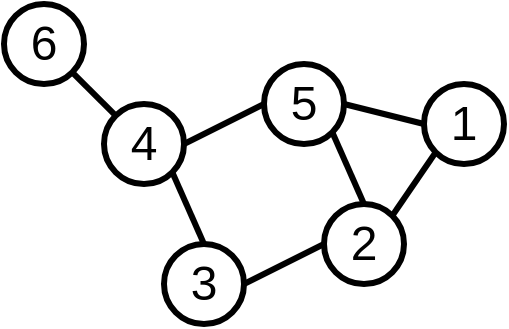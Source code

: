 <mxfile version="20.3.0" type="device"><diagram id="03WGsOp0oew_ty6M7Gzw" name="Page-1"><mxGraphModel dx="700" dy="900" grid="1" gridSize="10" guides="1" tooltips="1" connect="1" arrows="1" fold="1" page="1" pageScale="1" pageWidth="850" pageHeight="1100" math="0" shadow="0"><root><mxCell id="0"/><mxCell id="1" parent="0"/><mxCell id="GIHcDtVPPUGz7TISGwBR-21" value="" style="group" vertex="1" connectable="0" parent="1"><mxGeometry x="80" y="80" width="250" height="160" as="geometry"/></mxCell><mxCell id="GIHcDtVPPUGz7TISGwBR-5" value="6" style="ellipse;whiteSpace=wrap;html=1;aspect=fixed;strokeWidth=3;fontSize=24;" vertex="1" parent="GIHcDtVPPUGz7TISGwBR-21"><mxGeometry width="40" height="40" as="geometry"/></mxCell><mxCell id="GIHcDtVPPUGz7TISGwBR-6" value="4" style="ellipse;whiteSpace=wrap;html=1;aspect=fixed;strokeWidth=3;fontSize=24;" vertex="1" parent="GIHcDtVPPUGz7TISGwBR-21"><mxGeometry x="50" y="50" width="40" height="40" as="geometry"/></mxCell><mxCell id="GIHcDtVPPUGz7TISGwBR-13" style="rounded=0;orthogonalLoop=1;jettySize=auto;html=1;exitX=1;exitY=1;exitDx=0;exitDy=0;entryX=0;entryY=0;entryDx=0;entryDy=0;fontSize=24;endArrow=none;endFill=0;strokeWidth=3;" edge="1" parent="GIHcDtVPPUGz7TISGwBR-21" source="GIHcDtVPPUGz7TISGwBR-5" target="GIHcDtVPPUGz7TISGwBR-6"><mxGeometry relative="1" as="geometry"/></mxCell><mxCell id="GIHcDtVPPUGz7TISGwBR-9" value="1" style="ellipse;whiteSpace=wrap;html=1;aspect=fixed;strokeWidth=3;fontSize=24;" vertex="1" parent="GIHcDtVPPUGz7TISGwBR-21"><mxGeometry x="210" y="40" width="40" height="40" as="geometry"/></mxCell><mxCell id="GIHcDtVPPUGz7TISGwBR-18" style="edgeStyle=none;rounded=0;orthogonalLoop=1;jettySize=auto;html=1;exitX=0;exitY=0.5;exitDx=0;exitDy=0;entryX=1;entryY=0.5;entryDx=0;entryDy=0;strokeWidth=3;fontSize=24;endArrow=none;endFill=0;" edge="1" parent="GIHcDtVPPUGz7TISGwBR-21" source="GIHcDtVPPUGz7TISGwBR-10" target="GIHcDtVPPUGz7TISGwBR-6"><mxGeometry relative="1" as="geometry"/></mxCell><mxCell id="GIHcDtVPPUGz7TISGwBR-10" value="5" style="ellipse;whiteSpace=wrap;html=1;aspect=fixed;strokeWidth=3;fontSize=24;" vertex="1" parent="GIHcDtVPPUGz7TISGwBR-21"><mxGeometry x="130" y="30" width="40" height="40" as="geometry"/></mxCell><mxCell id="GIHcDtVPPUGz7TISGwBR-20" style="edgeStyle=none;rounded=0;orthogonalLoop=1;jettySize=auto;html=1;exitX=0;exitY=0.5;exitDx=0;exitDy=0;entryX=1;entryY=0.5;entryDx=0;entryDy=0;strokeWidth=3;fontSize=24;endArrow=none;endFill=0;" edge="1" parent="GIHcDtVPPUGz7TISGwBR-21" source="GIHcDtVPPUGz7TISGwBR-9" target="GIHcDtVPPUGz7TISGwBR-10"><mxGeometry relative="1" as="geometry"/></mxCell><mxCell id="GIHcDtVPPUGz7TISGwBR-11" value="3" style="ellipse;whiteSpace=wrap;html=1;aspect=fixed;strokeWidth=3;fontSize=24;" vertex="1" parent="GIHcDtVPPUGz7TISGwBR-21"><mxGeometry x="80" y="120" width="40" height="40" as="geometry"/></mxCell><mxCell id="GIHcDtVPPUGz7TISGwBR-15" style="edgeStyle=none;rounded=0;orthogonalLoop=1;jettySize=auto;html=1;exitX=1;exitY=1;exitDx=0;exitDy=0;entryX=0.5;entryY=0;entryDx=0;entryDy=0;strokeWidth=3;fontSize=24;endArrow=none;endFill=0;" edge="1" parent="GIHcDtVPPUGz7TISGwBR-21" source="GIHcDtVPPUGz7TISGwBR-6" target="GIHcDtVPPUGz7TISGwBR-11"><mxGeometry relative="1" as="geometry"/></mxCell><mxCell id="GIHcDtVPPUGz7TISGwBR-17" style="edgeStyle=none;rounded=0;orthogonalLoop=1;jettySize=auto;html=1;exitX=0.5;exitY=0;exitDx=0;exitDy=0;entryX=1;entryY=1;entryDx=0;entryDy=0;strokeWidth=3;fontSize=24;endArrow=none;endFill=0;" edge="1" parent="GIHcDtVPPUGz7TISGwBR-21" source="GIHcDtVPPUGz7TISGwBR-12" target="GIHcDtVPPUGz7TISGwBR-10"><mxGeometry relative="1" as="geometry"/></mxCell><mxCell id="GIHcDtVPPUGz7TISGwBR-19" style="edgeStyle=none;rounded=0;orthogonalLoop=1;jettySize=auto;html=1;exitX=1;exitY=0;exitDx=0;exitDy=0;entryX=0;entryY=1;entryDx=0;entryDy=0;strokeWidth=3;fontSize=24;endArrow=none;endFill=0;" edge="1" parent="GIHcDtVPPUGz7TISGwBR-21" source="GIHcDtVPPUGz7TISGwBR-12" target="GIHcDtVPPUGz7TISGwBR-9"><mxGeometry relative="1" as="geometry"/></mxCell><mxCell id="GIHcDtVPPUGz7TISGwBR-12" value="2" style="ellipse;whiteSpace=wrap;html=1;aspect=fixed;strokeWidth=3;fontSize=24;" vertex="1" parent="GIHcDtVPPUGz7TISGwBR-21"><mxGeometry x="160" y="100" width="40" height="40" as="geometry"/></mxCell><mxCell id="GIHcDtVPPUGz7TISGwBR-16" style="edgeStyle=none;rounded=0;orthogonalLoop=1;jettySize=auto;html=1;exitX=1;exitY=0.5;exitDx=0;exitDy=0;entryX=0;entryY=0.5;entryDx=0;entryDy=0;strokeWidth=3;fontSize=24;endArrow=none;endFill=0;" edge="1" parent="GIHcDtVPPUGz7TISGwBR-21" source="GIHcDtVPPUGz7TISGwBR-11" target="GIHcDtVPPUGz7TISGwBR-12"><mxGeometry relative="1" as="geometry"/></mxCell></root></mxGraphModel></diagram></mxfile>